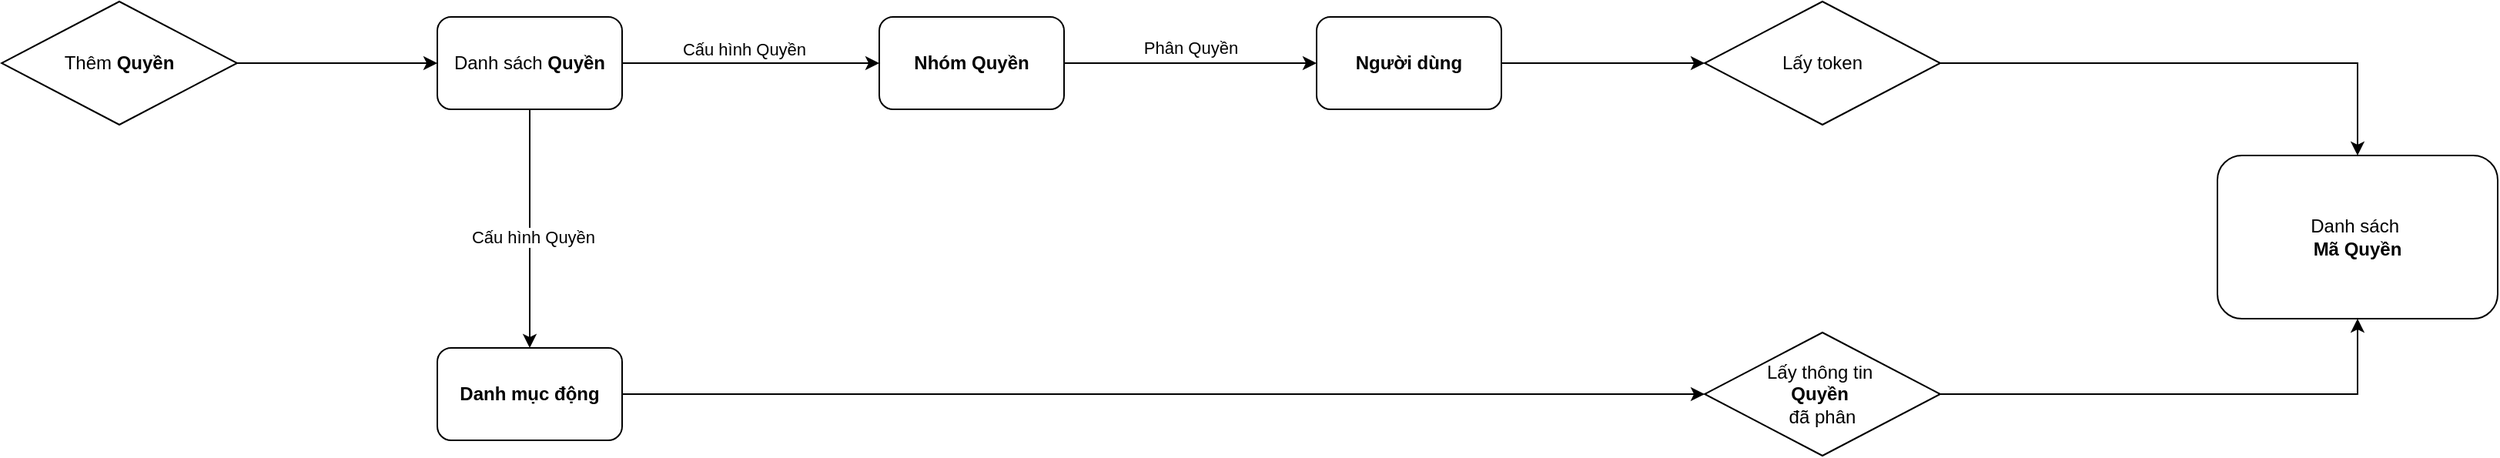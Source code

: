 <mxfile version="21.0.6" type="github">
  <diagram name="Trang-1" id="VSBVw1oFeF8lamYCPIgN">
    <mxGraphModel dx="974" dy="320" grid="0" gridSize="10" guides="1" tooltips="1" connect="1" arrows="1" fold="1" page="0" pageScale="1" pageWidth="827" pageHeight="1169" math="0" shadow="0">
      <root>
        <mxCell id="0" />
        <mxCell id="1" parent="0" />
        <mxCell id="FojEHKLDrsVdkvdOjXkh-5" style="edgeStyle=orthogonalEdgeStyle;rounded=0;orthogonalLoop=1;jettySize=auto;html=1;" edge="1" parent="1" source="FojEHKLDrsVdkvdOjXkh-1" target="FojEHKLDrsVdkvdOjXkh-4">
          <mxGeometry relative="1" as="geometry" />
        </mxCell>
        <mxCell id="FojEHKLDrsVdkvdOjXkh-6" value="Cấu hình Quyền" style="edgeLabel;html=1;align=center;verticalAlign=middle;resizable=0;points=[];" vertex="1" connectable="0" parent="FojEHKLDrsVdkvdOjXkh-5">
          <mxGeometry x="-0.146" relative="1" as="geometry">
            <mxPoint x="7" y="-9" as="offset" />
          </mxGeometry>
        </mxCell>
        <mxCell id="FojEHKLDrsVdkvdOjXkh-15" style="edgeStyle=orthogonalEdgeStyle;rounded=0;orthogonalLoop=1;jettySize=auto;html=1;" edge="1" parent="1" source="FojEHKLDrsVdkvdOjXkh-1" target="FojEHKLDrsVdkvdOjXkh-14">
          <mxGeometry relative="1" as="geometry" />
        </mxCell>
        <mxCell id="FojEHKLDrsVdkvdOjXkh-1" value="Danh sách &lt;b&gt;Quyền&lt;/b&gt;" style="rounded=1;whiteSpace=wrap;html=1;fillColor=default;" vertex="1" parent="1">
          <mxGeometry x="118" y="236" width="120" height="60" as="geometry" />
        </mxCell>
        <mxCell id="FojEHKLDrsVdkvdOjXkh-3" style="edgeStyle=orthogonalEdgeStyle;rounded=0;orthogonalLoop=1;jettySize=auto;html=1;" edge="1" parent="1" source="FojEHKLDrsVdkvdOjXkh-2" target="FojEHKLDrsVdkvdOjXkh-1">
          <mxGeometry relative="1" as="geometry" />
        </mxCell>
        <mxCell id="FojEHKLDrsVdkvdOjXkh-2" value="Thêm&amp;nbsp;&lt;b style=&quot;border-color: var(--border-color);&quot;&gt;Quyền&lt;/b&gt;" style="rhombus;whiteSpace=wrap;html=1;" vertex="1" parent="1">
          <mxGeometry x="-165" y="226" width="153" height="80" as="geometry" />
        </mxCell>
        <mxCell id="FojEHKLDrsVdkvdOjXkh-8" style="edgeStyle=orthogonalEdgeStyle;rounded=0;orthogonalLoop=1;jettySize=auto;html=1;entryX=0;entryY=0.5;entryDx=0;entryDy=0;" edge="1" parent="1" source="FojEHKLDrsVdkvdOjXkh-4" target="FojEHKLDrsVdkvdOjXkh-7">
          <mxGeometry relative="1" as="geometry" />
        </mxCell>
        <mxCell id="FojEHKLDrsVdkvdOjXkh-4" value="&lt;b&gt;Nhóm&amp;nbsp;Quyền&lt;/b&gt;" style="rounded=1;whiteSpace=wrap;html=1;fillColor=default;" vertex="1" parent="1">
          <mxGeometry x="405" y="236" width="120" height="60" as="geometry" />
        </mxCell>
        <mxCell id="FojEHKLDrsVdkvdOjXkh-11" style="edgeStyle=orthogonalEdgeStyle;rounded=0;orthogonalLoop=1;jettySize=auto;html=1;" edge="1" parent="1" source="FojEHKLDrsVdkvdOjXkh-7" target="FojEHKLDrsVdkvdOjXkh-10">
          <mxGeometry relative="1" as="geometry" />
        </mxCell>
        <mxCell id="FojEHKLDrsVdkvdOjXkh-7" value="&lt;b&gt;Người dùng&lt;/b&gt;" style="rounded=1;whiteSpace=wrap;html=1;fillColor=default;" vertex="1" parent="1">
          <mxGeometry x="689" y="236" width="120" height="60" as="geometry" />
        </mxCell>
        <mxCell id="FojEHKLDrsVdkvdOjXkh-9" value="Phân Quyền" style="edgeLabel;html=1;align=center;verticalAlign=middle;resizable=0;points=[];" vertex="1" connectable="0" parent="1">
          <mxGeometry x="607.003" y="256" as="geometry" />
        </mxCell>
        <mxCell id="FojEHKLDrsVdkvdOjXkh-19" style="edgeStyle=orthogonalEdgeStyle;rounded=0;orthogonalLoop=1;jettySize=auto;html=1;" edge="1" parent="1" source="FojEHKLDrsVdkvdOjXkh-10" target="FojEHKLDrsVdkvdOjXkh-12">
          <mxGeometry relative="1" as="geometry" />
        </mxCell>
        <mxCell id="FojEHKLDrsVdkvdOjXkh-10" value="Lấy token" style="rhombus;whiteSpace=wrap;html=1;" vertex="1" parent="1">
          <mxGeometry x="941" y="226" width="153" height="80" as="geometry" />
        </mxCell>
        <mxCell id="FojEHKLDrsVdkvdOjXkh-12" value="Danh sách&amp;nbsp;&lt;br&gt;&lt;b&gt;Mã Quyền&lt;/b&gt;" style="rounded=1;whiteSpace=wrap;html=1;" vertex="1" parent="1">
          <mxGeometry x="1274" y="326" width="182" height="106" as="geometry" />
        </mxCell>
        <mxCell id="FojEHKLDrsVdkvdOjXkh-18" style="edgeStyle=orthogonalEdgeStyle;rounded=0;orthogonalLoop=1;jettySize=auto;html=1;" edge="1" parent="1" source="FojEHKLDrsVdkvdOjXkh-14" target="FojEHKLDrsVdkvdOjXkh-17">
          <mxGeometry relative="1" as="geometry" />
        </mxCell>
        <mxCell id="FojEHKLDrsVdkvdOjXkh-14" value="&lt;b&gt;Danh mục động&lt;/b&gt;" style="rounded=1;whiteSpace=wrap;html=1;fillColor=default;" vertex="1" parent="1">
          <mxGeometry x="118" y="451" width="120" height="60" as="geometry" />
        </mxCell>
        <mxCell id="FojEHKLDrsVdkvdOjXkh-16" value="Cấu hình Quyền" style="edgeLabel;html=1;align=center;verticalAlign=middle;resizable=0;points=[];" vertex="1" connectable="0" parent="1">
          <mxGeometry x="180.0" y="379" as="geometry" />
        </mxCell>
        <mxCell id="FojEHKLDrsVdkvdOjXkh-20" style="edgeStyle=orthogonalEdgeStyle;rounded=0;orthogonalLoop=1;jettySize=auto;html=1;entryX=0.5;entryY=1;entryDx=0;entryDy=0;" edge="1" parent="1" source="FojEHKLDrsVdkvdOjXkh-17" target="FojEHKLDrsVdkvdOjXkh-12">
          <mxGeometry relative="1" as="geometry" />
        </mxCell>
        <mxCell id="FojEHKLDrsVdkvdOjXkh-17" value="Lấy thông tin&amp;nbsp;&lt;br&gt;&lt;b&gt;Quyền&amp;nbsp;&lt;/b&gt;&lt;br&gt;đã phân" style="rhombus;whiteSpace=wrap;html=1;" vertex="1" parent="1">
          <mxGeometry x="941" y="441" width="153" height="80" as="geometry" />
        </mxCell>
      </root>
    </mxGraphModel>
  </diagram>
</mxfile>
